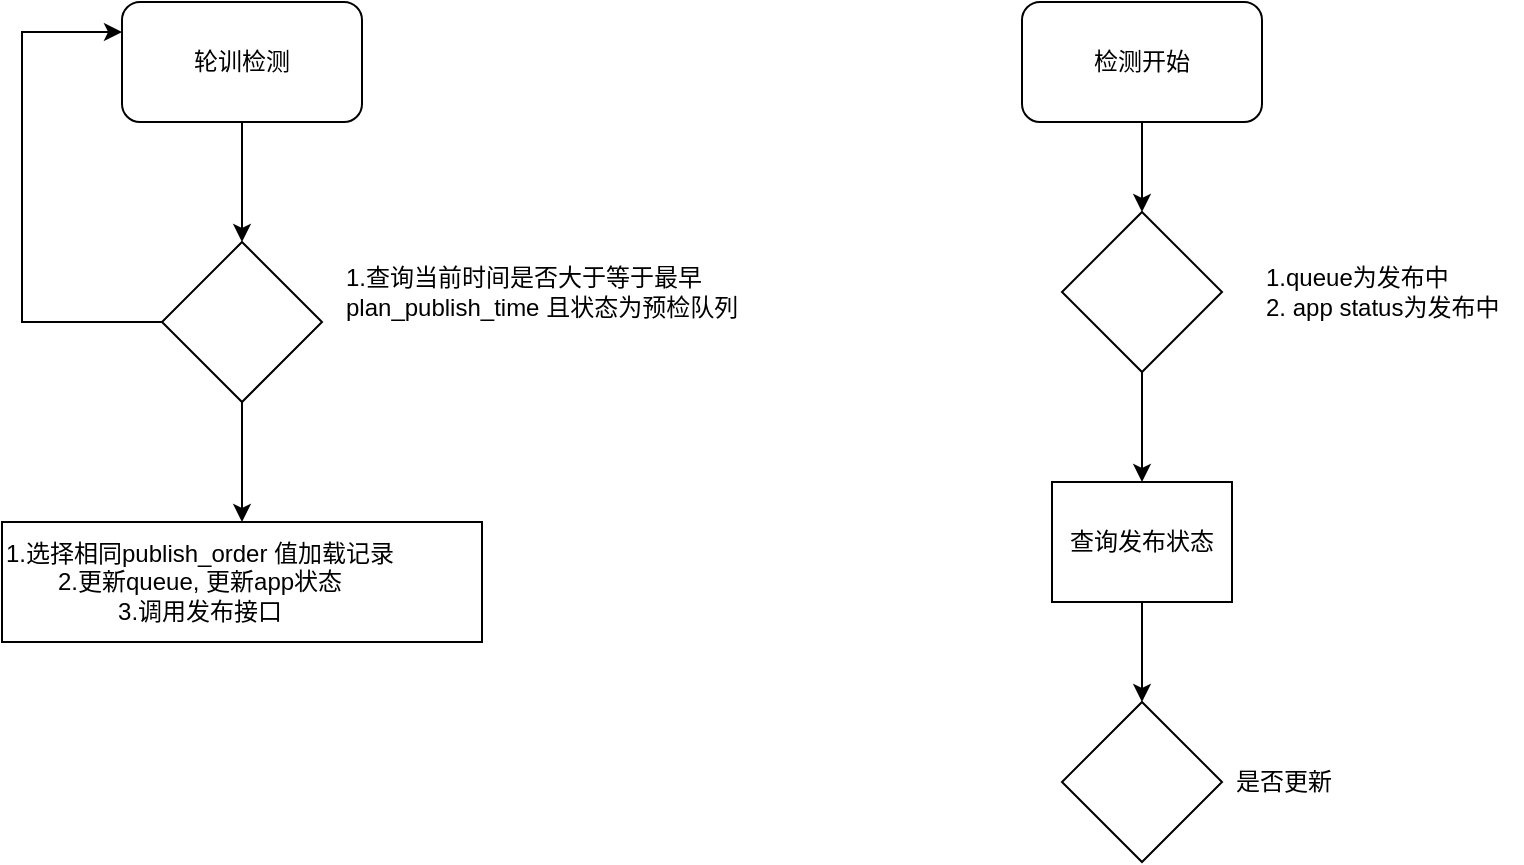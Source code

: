 <mxfile version="20.3.6" type="github">
  <diagram id="O28qBkK3pF0bgLv4EBwH" name="第 1 页">
    <mxGraphModel dx="1182" dy="574" grid="1" gridSize="10" guides="1" tooltips="1" connect="1" arrows="1" fold="1" page="1" pageScale="1" pageWidth="827" pageHeight="1169" math="0" shadow="0">
      <root>
        <mxCell id="0" />
        <mxCell id="1" parent="0" />
        <mxCell id="pnHCCyEthN8mYyZjzj5B-9" style="edgeStyle=orthogonalEdgeStyle;rounded=0;orthogonalLoop=1;jettySize=auto;html=1;entryX=0.5;entryY=0;entryDx=0;entryDy=0;" edge="1" parent="1" source="pnHCCyEthN8mYyZjzj5B-1" target="pnHCCyEthN8mYyZjzj5B-2">
          <mxGeometry relative="1" as="geometry" />
        </mxCell>
        <mxCell id="pnHCCyEthN8mYyZjzj5B-1" value="轮训检测" style="rounded=1;whiteSpace=wrap;html=1;" vertex="1" parent="1">
          <mxGeometry x="130" y="70" width="120" height="60" as="geometry" />
        </mxCell>
        <mxCell id="pnHCCyEthN8mYyZjzj5B-6" style="edgeStyle=orthogonalEdgeStyle;rounded=0;orthogonalLoop=1;jettySize=auto;html=1;entryX=0.5;entryY=0;entryDx=0;entryDy=0;" edge="1" parent="1" source="pnHCCyEthN8mYyZjzj5B-2" target="pnHCCyEthN8mYyZjzj5B-5">
          <mxGeometry relative="1" as="geometry" />
        </mxCell>
        <mxCell id="pnHCCyEthN8mYyZjzj5B-19" style="edgeStyle=orthogonalEdgeStyle;rounded=0;orthogonalLoop=1;jettySize=auto;html=1;entryX=0;entryY=0.25;entryDx=0;entryDy=0;" edge="1" parent="1" source="pnHCCyEthN8mYyZjzj5B-2" target="pnHCCyEthN8mYyZjzj5B-1">
          <mxGeometry relative="1" as="geometry">
            <Array as="points">
              <mxPoint x="80" y="230" />
              <mxPoint x="80" y="85" />
            </Array>
          </mxGeometry>
        </mxCell>
        <mxCell id="pnHCCyEthN8mYyZjzj5B-2" value="" style="rhombus;whiteSpace=wrap;html=1;" vertex="1" parent="1">
          <mxGeometry x="150" y="190" width="80" height="80" as="geometry" />
        </mxCell>
        <mxCell id="pnHCCyEthN8mYyZjzj5B-4" value="1.查询当前时间是否大于等于最早&lt;br&gt;plan_publish_time 且状态为预检队列" style="text;html=1;strokeColor=none;fillColor=none;align=left;verticalAlign=middle;whiteSpace=wrap;rounded=0;" vertex="1" parent="1">
          <mxGeometry x="240" y="200" width="200" height="30" as="geometry" />
        </mxCell>
        <mxCell id="pnHCCyEthN8mYyZjzj5B-5" value="&lt;div style=&quot;text-align: center;&quot;&gt;&lt;span style=&quot;text-align: left; background-color: initial;&quot;&gt;1.选择相同publish_order 值加载记录&lt;/span&gt;&lt;/div&gt;&lt;div style=&quot;text-align: center;&quot;&gt;&lt;span style=&quot;text-align: left; background-color: initial;&quot;&gt;2.更新queue, 更新app状态&lt;br&gt;&lt;/span&gt;&lt;span style=&quot;background-color: initial; text-align: left;&quot;&gt;3.调用发布接口&lt;/span&gt;&lt;/div&gt;" style="rounded=0;whiteSpace=wrap;html=1;align=left;" vertex="1" parent="1">
          <mxGeometry x="70" y="330" width="240" height="60" as="geometry" />
        </mxCell>
        <mxCell id="pnHCCyEthN8mYyZjzj5B-10" style="edgeStyle=orthogonalEdgeStyle;rounded=0;orthogonalLoop=1;jettySize=auto;html=1;entryX=0.5;entryY=0;entryDx=0;entryDy=0;" edge="1" parent="1" source="pnHCCyEthN8mYyZjzj5B-11" target="pnHCCyEthN8mYyZjzj5B-13">
          <mxGeometry relative="1" as="geometry" />
        </mxCell>
        <mxCell id="pnHCCyEthN8mYyZjzj5B-11" value="检测开始" style="rounded=1;whiteSpace=wrap;html=1;" vertex="1" parent="1">
          <mxGeometry x="580" y="70" width="120" height="60" as="geometry" />
        </mxCell>
        <mxCell id="pnHCCyEthN8mYyZjzj5B-12" style="edgeStyle=orthogonalEdgeStyle;rounded=0;orthogonalLoop=1;jettySize=auto;html=1;entryX=0.5;entryY=0;entryDx=0;entryDy=0;" edge="1" parent="1" source="pnHCCyEthN8mYyZjzj5B-13" target="pnHCCyEthN8mYyZjzj5B-14">
          <mxGeometry relative="1" as="geometry" />
        </mxCell>
        <mxCell id="pnHCCyEthN8mYyZjzj5B-13" value="" style="rhombus;whiteSpace=wrap;html=1;" vertex="1" parent="1">
          <mxGeometry x="600" y="175" width="80" height="80" as="geometry" />
        </mxCell>
        <mxCell id="pnHCCyEthN8mYyZjzj5B-17" style="edgeStyle=orthogonalEdgeStyle;rounded=0;orthogonalLoop=1;jettySize=auto;html=1;entryX=0.5;entryY=0;entryDx=0;entryDy=0;" edge="1" parent="1" source="pnHCCyEthN8mYyZjzj5B-14" target="pnHCCyEthN8mYyZjzj5B-16">
          <mxGeometry relative="1" as="geometry" />
        </mxCell>
        <mxCell id="pnHCCyEthN8mYyZjzj5B-14" value="&lt;div style=&quot;text-align: left;&quot;&gt;查询发布状态&lt;/div&gt;" style="rounded=0;whiteSpace=wrap;html=1;" vertex="1" parent="1">
          <mxGeometry x="595" y="310" width="90" height="60" as="geometry" />
        </mxCell>
        <mxCell id="pnHCCyEthN8mYyZjzj5B-15" value="1.queue为发布中&lt;br&gt;2. app status为发布中" style="text;html=1;strokeColor=none;fillColor=none;align=left;verticalAlign=middle;whiteSpace=wrap;rounded=0;" vertex="1" parent="1">
          <mxGeometry x="700" y="200" width="130" height="30" as="geometry" />
        </mxCell>
        <mxCell id="pnHCCyEthN8mYyZjzj5B-16" value="" style="rhombus;whiteSpace=wrap;html=1;" vertex="1" parent="1">
          <mxGeometry x="600" y="420" width="80" height="80" as="geometry" />
        </mxCell>
        <mxCell id="pnHCCyEthN8mYyZjzj5B-18" value="是否更新" style="text;html=1;strokeColor=none;fillColor=none;align=left;verticalAlign=middle;whiteSpace=wrap;rounded=0;" vertex="1" parent="1">
          <mxGeometry x="685" y="445" width="130" height="30" as="geometry" />
        </mxCell>
      </root>
    </mxGraphModel>
  </diagram>
</mxfile>
